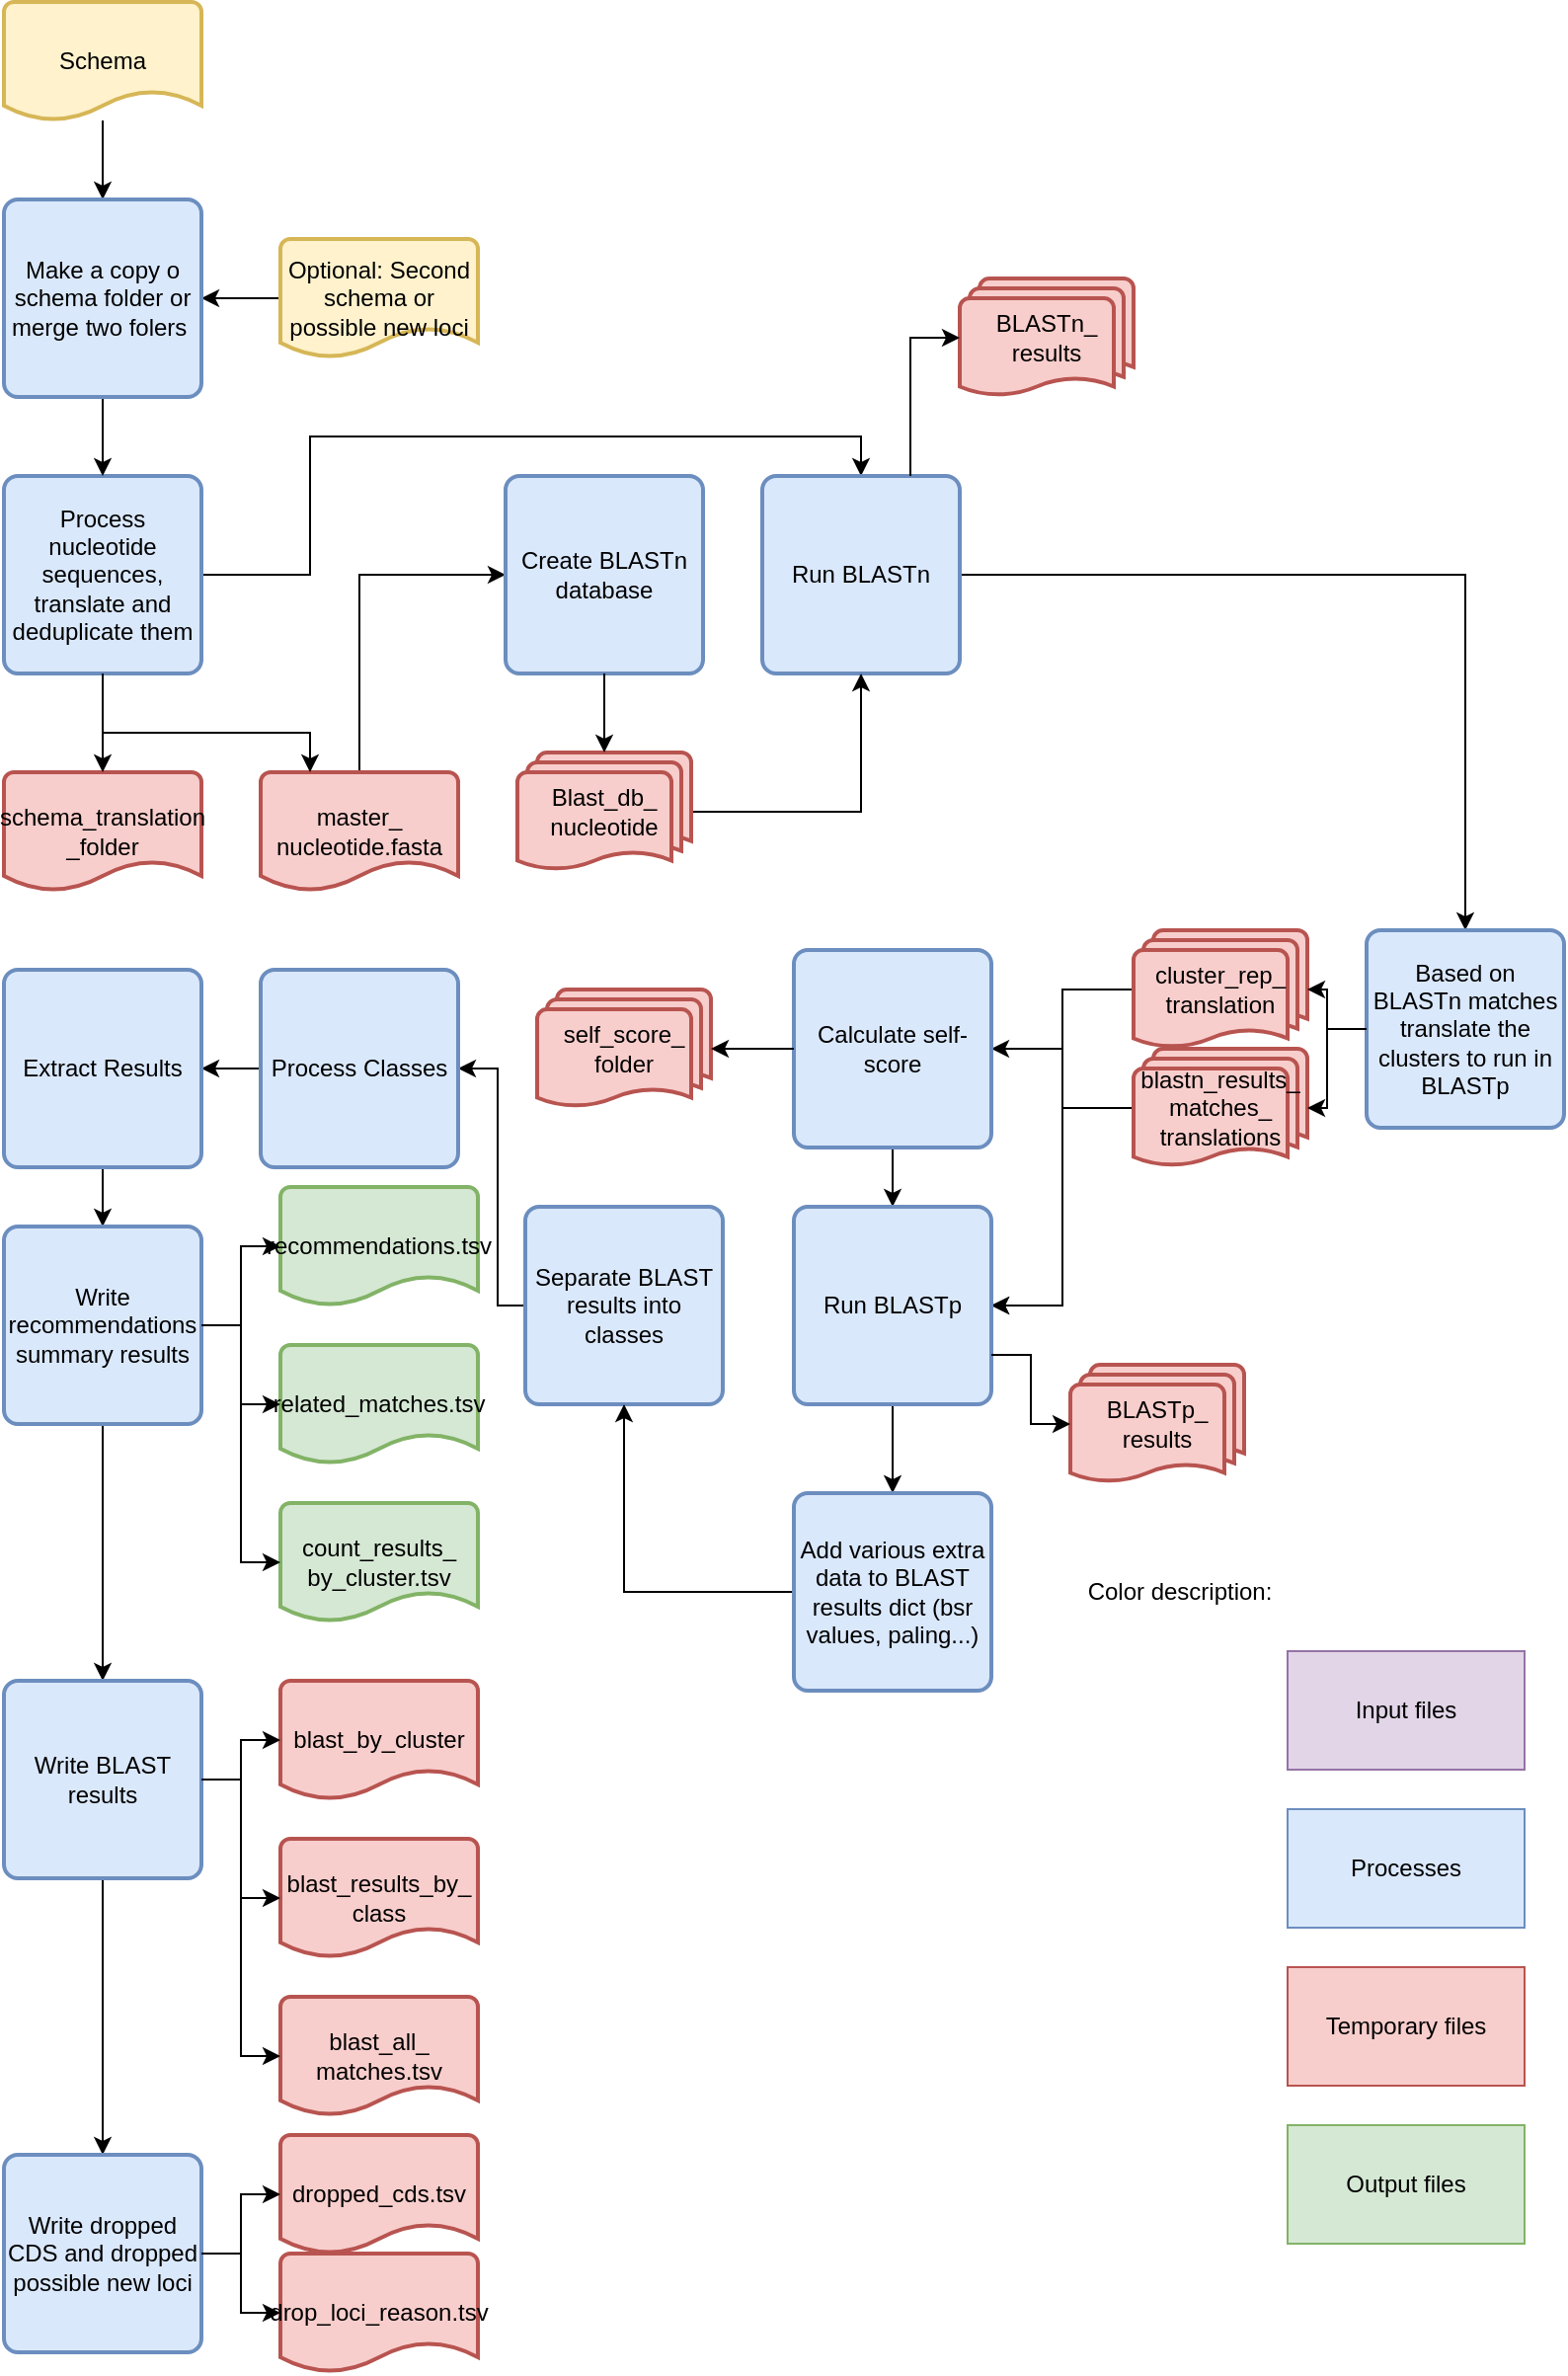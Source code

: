 <mxfile version="25.0.3">
  <diagram name="Page-1" id="O7tJ_XTMT47j3ZjIrFe9">
    <mxGraphModel dx="1299" dy="761" grid="1" gridSize="10" guides="1" tooltips="1" connect="1" arrows="1" fold="1" page="1" pageScale="1" pageWidth="850" pageHeight="1100" math="0" shadow="0">
      <root>
        <mxCell id="0" />
        <mxCell id="1" parent="0" />
        <mxCell id="AywKRoo6U0t3aQPqyUou-6" style="edgeStyle=orthogonalEdgeStyle;rounded=0;orthogonalLoop=1;jettySize=auto;html=1;entryX=0.5;entryY=0;entryDx=0;entryDy=0;" edge="1" parent="1" source="bB8MIb_X-hNjf2Zx4OUO-1" target="bB8MIb_X-hNjf2Zx4OUO-20">
          <mxGeometry relative="1" as="geometry">
            <Array as="points">
              <mxPoint x="200" y="420" />
              <mxPoint x="200" y="350" />
              <mxPoint x="479" y="350" />
            </Array>
          </mxGeometry>
        </mxCell>
        <mxCell id="bB8MIb_X-hNjf2Zx4OUO-1" value="Process nucleotide sequences, translate and deduplicate them" style="rounded=1;whiteSpace=wrap;html=1;absoluteArcSize=1;arcSize=14;strokeWidth=2;fillColor=#dae8fc;strokeColor=#6c8ebf;" parent="1" vertex="1">
          <mxGeometry x="45" y="370" width="100" height="100" as="geometry" />
        </mxCell>
        <mxCell id="AywKRoo6U0t3aQPqyUou-4" style="edgeStyle=orthogonalEdgeStyle;rounded=0;orthogonalLoop=1;jettySize=auto;html=1;" edge="1" parent="1" source="bB8MIb_X-hNjf2Zx4OUO-3" target="AywKRoo6U0t3aQPqyUou-1">
          <mxGeometry relative="1" as="geometry" />
        </mxCell>
        <mxCell id="bB8MIb_X-hNjf2Zx4OUO-3" value="Schema" style="strokeWidth=2;html=1;shape=mxgraph.flowchart.document2;whiteSpace=wrap;size=0.25;fillColor=#fff2cc;strokeColor=#d6b656;" parent="1" vertex="1">
          <mxGeometry x="45" y="130" width="100" height="60" as="geometry" />
        </mxCell>
        <mxCell id="bB8MIb_X-hNjf2Zx4OUO-6" value="schema_translation&lt;div&gt;_folder&lt;/div&gt;" style="strokeWidth=2;html=1;shape=mxgraph.flowchart.document2;whiteSpace=wrap;size=0.25;fillColor=#f8cecc;strokeColor=#b85450;" parent="1" vertex="1">
          <mxGeometry x="45" y="520" width="100" height="60" as="geometry" />
        </mxCell>
        <mxCell id="bB8MIb_X-hNjf2Zx4OUO-76" style="edgeStyle=orthogonalEdgeStyle;rounded=0;orthogonalLoop=1;jettySize=auto;html=1;entryX=0;entryY=0.5;entryDx=0;entryDy=0;" parent="1" source="bB8MIb_X-hNjf2Zx4OUO-8" target="bB8MIb_X-hNjf2Zx4OUO-18" edge="1">
          <mxGeometry relative="1" as="geometry">
            <Array as="points">
              <mxPoint x="225" y="420" />
            </Array>
          </mxGeometry>
        </mxCell>
        <mxCell id="bB8MIb_X-hNjf2Zx4OUO-8" value="&lt;div&gt;master_&lt;/div&gt;&lt;div&gt;nucleotide.fasta&lt;/div&gt;" style="strokeWidth=2;html=1;shape=mxgraph.flowchart.document2;whiteSpace=wrap;size=0.25;fillColor=#f8cecc;strokeColor=#b85450;" parent="1" vertex="1">
          <mxGeometry x="175" y="520" width="100" height="60" as="geometry" />
        </mxCell>
        <mxCell id="bB8MIb_X-hNjf2Zx4OUO-9" style="edgeStyle=orthogonalEdgeStyle;rounded=0;orthogonalLoop=1;jettySize=auto;html=1;entryX=0.5;entryY=0;entryDx=0;entryDy=0;entryPerimeter=0;" parent="1" source="bB8MIb_X-hNjf2Zx4OUO-1" target="bB8MIb_X-hNjf2Zx4OUO-6" edge="1">
          <mxGeometry relative="1" as="geometry" />
        </mxCell>
        <mxCell id="bB8MIb_X-hNjf2Zx4OUO-10" style="edgeStyle=orthogonalEdgeStyle;rounded=0;orthogonalLoop=1;jettySize=auto;html=1;entryX=0.25;entryY=0;entryDx=0;entryDy=0;entryPerimeter=0;" parent="1" source="bB8MIb_X-hNjf2Zx4OUO-1" target="bB8MIb_X-hNjf2Zx4OUO-8" edge="1">
          <mxGeometry relative="1" as="geometry">
            <Array as="points">
              <mxPoint x="95" y="500" />
              <mxPoint x="200" y="500" />
            </Array>
          </mxGeometry>
        </mxCell>
        <mxCell id="bB8MIb_X-hNjf2Zx4OUO-18" value="Create BLASTn database" style="rounded=1;whiteSpace=wrap;html=1;absoluteArcSize=1;arcSize=14;strokeWidth=2;fillColor=#dae8fc;strokeColor=#6c8ebf;" parent="1" vertex="1">
          <mxGeometry x="299" y="370" width="100" height="100" as="geometry" />
        </mxCell>
        <mxCell id="bB8MIb_X-hNjf2Zx4OUO-19" style="edgeStyle=orthogonalEdgeStyle;rounded=0;orthogonalLoop=1;jettySize=auto;html=1;entryX=0.5;entryY=0;entryDx=0;entryDy=0;" parent="1" source="bB8MIb_X-hNjf2Zx4OUO-20" target="bB8MIb_X-hNjf2Zx4OUO-24" edge="1">
          <mxGeometry relative="1" as="geometry" />
        </mxCell>
        <mxCell id="bB8MIb_X-hNjf2Zx4OUO-20" value="Run BLASTn" style="rounded=1;whiteSpace=wrap;html=1;absoluteArcSize=1;arcSize=14;strokeWidth=2;fillColor=#dae8fc;strokeColor=#6c8ebf;" parent="1" vertex="1">
          <mxGeometry x="429" y="370" width="100" height="100" as="geometry" />
        </mxCell>
        <mxCell id="bB8MIb_X-hNjf2Zx4OUO-21" style="edgeStyle=orthogonalEdgeStyle;rounded=0;orthogonalLoop=1;jettySize=auto;html=1;entryX=0.5;entryY=1;entryDx=0;entryDy=0;" parent="1" source="bB8MIb_X-hNjf2Zx4OUO-22" target="bB8MIb_X-hNjf2Zx4OUO-20" edge="1">
          <mxGeometry relative="1" as="geometry" />
        </mxCell>
        <mxCell id="bB8MIb_X-hNjf2Zx4OUO-22" value="Blast_db_&lt;div&gt;nucleotide&lt;/div&gt;" style="strokeWidth=2;html=1;shape=mxgraph.flowchart.multi-document;whiteSpace=wrap;fillColor=#f8cecc;strokeColor=#b85450;" parent="1" vertex="1">
          <mxGeometry x="305" y="510" width="88" height="60" as="geometry" />
        </mxCell>
        <mxCell id="bB8MIb_X-hNjf2Zx4OUO-23" style="edgeStyle=orthogonalEdgeStyle;rounded=0;orthogonalLoop=1;jettySize=auto;html=1;entryX=0.5;entryY=0;entryDx=0;entryDy=0;entryPerimeter=0;" parent="1" source="bB8MIb_X-hNjf2Zx4OUO-18" target="bB8MIb_X-hNjf2Zx4OUO-22" edge="1">
          <mxGeometry relative="1" as="geometry" />
        </mxCell>
        <mxCell id="bB8MIb_X-hNjf2Zx4OUO-24" value="Based on BLASTn matches translate the clusters to run in BLASTp" style="rounded=1;whiteSpace=wrap;html=1;absoluteArcSize=1;arcSize=14;strokeWidth=2;fillColor=#dae8fc;strokeColor=#6c8ebf;" parent="1" vertex="1">
          <mxGeometry x="735" y="600" width="100" height="100" as="geometry" />
        </mxCell>
        <mxCell id="bB8MIb_X-hNjf2Zx4OUO-25" value="BLASTn_&lt;div&gt;results&lt;/div&gt;" style="strokeWidth=2;html=1;shape=mxgraph.flowchart.multi-document;whiteSpace=wrap;fillColor=#f8cecc;strokeColor=#b85450;" parent="1" vertex="1">
          <mxGeometry x="529" y="270" width="88" height="60" as="geometry" />
        </mxCell>
        <mxCell id="bB8MIb_X-hNjf2Zx4OUO-26" style="edgeStyle=orthogonalEdgeStyle;rounded=0;orthogonalLoop=1;jettySize=auto;html=1;exitX=0.75;exitY=0;exitDx=0;exitDy=0;entryX=0;entryY=0.5;entryDx=0;entryDy=0;entryPerimeter=0;" parent="1" source="bB8MIb_X-hNjf2Zx4OUO-20" target="bB8MIb_X-hNjf2Zx4OUO-25" edge="1">
          <mxGeometry relative="1" as="geometry" />
        </mxCell>
        <mxCell id="bB8MIb_X-hNjf2Zx4OUO-27" style="edgeStyle=orthogonalEdgeStyle;rounded=0;orthogonalLoop=1;jettySize=auto;html=1;entryX=1;entryY=0.5;entryDx=0;entryDy=0;" parent="1" source="bB8MIb_X-hNjf2Zx4OUO-28" target="bB8MIb_X-hNjf2Zx4OUO-37" edge="1">
          <mxGeometry relative="1" as="geometry" />
        </mxCell>
        <mxCell id="bB8MIb_X-hNjf2Zx4OUO-28" value="blastn_results_&lt;div&gt;matches_&lt;/div&gt;&lt;div&gt;translations&lt;/div&gt;" style="strokeWidth=2;html=1;shape=mxgraph.flowchart.multi-document;whiteSpace=wrap;fillColor=#f8cecc;strokeColor=#b85450;" parent="1" vertex="1">
          <mxGeometry x="617" y="660" width="88" height="60" as="geometry" />
        </mxCell>
        <mxCell id="bB8MIb_X-hNjf2Zx4OUO-29" style="edgeStyle=orthogonalEdgeStyle;rounded=0;orthogonalLoop=1;jettySize=auto;html=1;entryX=1;entryY=0.5;entryDx=0;entryDy=0;" parent="1" source="bB8MIb_X-hNjf2Zx4OUO-31" target="bB8MIb_X-hNjf2Zx4OUO-33" edge="1">
          <mxGeometry relative="1" as="geometry" />
        </mxCell>
        <mxCell id="bB8MIb_X-hNjf2Zx4OUO-30" style="edgeStyle=orthogonalEdgeStyle;rounded=0;orthogonalLoop=1;jettySize=auto;html=1;entryX=1;entryY=0.5;entryDx=0;entryDy=0;" parent="1" source="bB8MIb_X-hNjf2Zx4OUO-31" target="bB8MIb_X-hNjf2Zx4OUO-37" edge="1">
          <mxGeometry relative="1" as="geometry" />
        </mxCell>
        <mxCell id="bB8MIb_X-hNjf2Zx4OUO-31" value="cluster_rep_&lt;div&gt;translation&lt;/div&gt;" style="strokeWidth=2;html=1;shape=mxgraph.flowchart.multi-document;whiteSpace=wrap;fillColor=#f8cecc;strokeColor=#b85450;" parent="1" vertex="1">
          <mxGeometry x="617" y="600" width="88" height="60" as="geometry" />
        </mxCell>
        <mxCell id="bB8MIb_X-hNjf2Zx4OUO-32" style="edgeStyle=orthogonalEdgeStyle;rounded=0;orthogonalLoop=1;jettySize=auto;html=1;entryX=0.5;entryY=0;entryDx=0;entryDy=0;" parent="1" source="bB8MIb_X-hNjf2Zx4OUO-33" target="bB8MIb_X-hNjf2Zx4OUO-37" edge="1">
          <mxGeometry relative="1" as="geometry" />
        </mxCell>
        <mxCell id="bB8MIb_X-hNjf2Zx4OUO-33" value="Calculate self-score" style="rounded=1;whiteSpace=wrap;html=1;absoluteArcSize=1;arcSize=14;strokeWidth=2;fillColor=#dae8fc;strokeColor=#6c8ebf;" parent="1" vertex="1">
          <mxGeometry x="445" y="610" width="100" height="100" as="geometry" />
        </mxCell>
        <mxCell id="bB8MIb_X-hNjf2Zx4OUO-34" style="edgeStyle=orthogonalEdgeStyle;rounded=0;orthogonalLoop=1;jettySize=auto;html=1;entryX=1;entryY=0.5;entryDx=0;entryDy=0;entryPerimeter=0;" parent="1" source="bB8MIb_X-hNjf2Zx4OUO-24" target="bB8MIb_X-hNjf2Zx4OUO-31" edge="1">
          <mxGeometry relative="1" as="geometry" />
        </mxCell>
        <mxCell id="bB8MIb_X-hNjf2Zx4OUO-35" style="edgeStyle=orthogonalEdgeStyle;rounded=0;orthogonalLoop=1;jettySize=auto;html=1;entryX=1;entryY=0.5;entryDx=0;entryDy=0;entryPerimeter=0;" parent="1" source="bB8MIb_X-hNjf2Zx4OUO-24" target="bB8MIb_X-hNjf2Zx4OUO-28" edge="1">
          <mxGeometry relative="1" as="geometry" />
        </mxCell>
        <mxCell id="AywKRoo6U0t3aQPqyUou-11" style="edgeStyle=orthogonalEdgeStyle;rounded=0;orthogonalLoop=1;jettySize=auto;html=1;entryX=0.5;entryY=0;entryDx=0;entryDy=0;" edge="1" parent="1" source="bB8MIb_X-hNjf2Zx4OUO-37" target="AywKRoo6U0t3aQPqyUou-10">
          <mxGeometry relative="1" as="geometry" />
        </mxCell>
        <mxCell id="bB8MIb_X-hNjf2Zx4OUO-37" value="Run BLASTp" style="rounded=1;whiteSpace=wrap;html=1;absoluteArcSize=1;arcSize=14;strokeWidth=2;fillColor=#dae8fc;strokeColor=#6c8ebf;" parent="1" vertex="1">
          <mxGeometry x="445" y="740" width="100" height="100" as="geometry" />
        </mxCell>
        <mxCell id="bB8MIb_X-hNjf2Zx4OUO-38" value="self_score_&lt;div&gt;folder&lt;/div&gt;" style="strokeWidth=2;html=1;shape=mxgraph.flowchart.multi-document;whiteSpace=wrap;fillColor=#f8cecc;strokeColor=#b85450;" parent="1" vertex="1">
          <mxGeometry x="315" y="630" width="88" height="60" as="geometry" />
        </mxCell>
        <mxCell id="bB8MIb_X-hNjf2Zx4OUO-39" style="edgeStyle=orthogonalEdgeStyle;rounded=0;orthogonalLoop=1;jettySize=auto;html=1;entryX=1;entryY=0.5;entryDx=0;entryDy=0;entryPerimeter=0;" parent="1" source="bB8MIb_X-hNjf2Zx4OUO-33" target="bB8MIb_X-hNjf2Zx4OUO-38" edge="1">
          <mxGeometry relative="1" as="geometry" />
        </mxCell>
        <mxCell id="bB8MIb_X-hNjf2Zx4OUO-40" value="BLASTp_&lt;div&gt;results&lt;/div&gt;" style="strokeWidth=2;html=1;shape=mxgraph.flowchart.multi-document;whiteSpace=wrap;fillColor=#f8cecc;strokeColor=#b85450;" parent="1" vertex="1">
          <mxGeometry x="585" y="820" width="88" height="60" as="geometry" />
        </mxCell>
        <mxCell id="bB8MIb_X-hNjf2Zx4OUO-41" style="edgeStyle=orthogonalEdgeStyle;rounded=0;orthogonalLoop=1;jettySize=auto;html=1;entryX=1;entryY=0.5;entryDx=0;entryDy=0;" parent="1" source="bB8MIb_X-hNjf2Zx4OUO-42" target="bB8MIb_X-hNjf2Zx4OUO-45" edge="1">
          <mxGeometry relative="1" as="geometry">
            <Array as="points">
              <mxPoint x="295" y="790" />
              <mxPoint x="295" y="670" />
            </Array>
          </mxGeometry>
        </mxCell>
        <mxCell id="bB8MIb_X-hNjf2Zx4OUO-42" value="Separate BLAST results into classes" style="rounded=1;whiteSpace=wrap;html=1;absoluteArcSize=1;arcSize=14;strokeWidth=2;fillColor=#dae8fc;strokeColor=#6c8ebf;" parent="1" vertex="1">
          <mxGeometry x="309" y="740" width="100" height="100" as="geometry" />
        </mxCell>
        <mxCell id="bB8MIb_X-hNjf2Zx4OUO-44" style="edgeStyle=orthogonalEdgeStyle;rounded=0;orthogonalLoop=1;jettySize=auto;html=1;entryX=1;entryY=0.5;entryDx=0;entryDy=0;" parent="1" source="bB8MIb_X-hNjf2Zx4OUO-45" target="bB8MIb_X-hNjf2Zx4OUO-47" edge="1">
          <mxGeometry relative="1" as="geometry" />
        </mxCell>
        <mxCell id="bB8MIb_X-hNjf2Zx4OUO-45" value="Process Classes" style="rounded=1;whiteSpace=wrap;html=1;absoluteArcSize=1;arcSize=14;strokeWidth=2;fillColor=#dae8fc;strokeColor=#6c8ebf;" parent="1" vertex="1">
          <mxGeometry x="175" y="620" width="100" height="100" as="geometry" />
        </mxCell>
        <mxCell id="bB8MIb_X-hNjf2Zx4OUO-46" style="edgeStyle=orthogonalEdgeStyle;rounded=0;orthogonalLoop=1;jettySize=auto;html=1;entryX=0.5;entryY=0;entryDx=0;entryDy=0;" parent="1" source="bB8MIb_X-hNjf2Zx4OUO-47" target="bB8MIb_X-hNjf2Zx4OUO-50" edge="1">
          <mxGeometry relative="1" as="geometry" />
        </mxCell>
        <mxCell id="bB8MIb_X-hNjf2Zx4OUO-47" value="Extract Results" style="rounded=1;whiteSpace=wrap;html=1;absoluteArcSize=1;arcSize=14;strokeWidth=2;fillColor=#dae8fc;strokeColor=#6c8ebf;" parent="1" vertex="1">
          <mxGeometry x="45" y="620" width="100" height="100" as="geometry" />
        </mxCell>
        <mxCell id="bB8MIb_X-hNjf2Zx4OUO-48" style="edgeStyle=orthogonalEdgeStyle;rounded=0;orthogonalLoop=1;jettySize=auto;html=1;" parent="1" source="bB8MIb_X-hNjf2Zx4OUO-50" target="bB8MIb_X-hNjf2Zx4OUO-51" edge="1">
          <mxGeometry relative="1" as="geometry" />
        </mxCell>
        <mxCell id="bB8MIb_X-hNjf2Zx4OUO-49" style="edgeStyle=orthogonalEdgeStyle;rounded=0;orthogonalLoop=1;jettySize=auto;html=1;entryX=0.5;entryY=0;entryDx=0;entryDy=0;" parent="1" source="bB8MIb_X-hNjf2Zx4OUO-50" target="bB8MIb_X-hNjf2Zx4OUO-57" edge="1">
          <mxGeometry relative="1" as="geometry" />
        </mxCell>
        <mxCell id="bB8MIb_X-hNjf2Zx4OUO-50" value="Write recommendations summary results" style="rounded=1;whiteSpace=wrap;html=1;absoluteArcSize=1;arcSize=14;strokeWidth=2;fillColor=#dae8fc;strokeColor=#6c8ebf;" parent="1" vertex="1">
          <mxGeometry x="45" y="750" width="100" height="100" as="geometry" />
        </mxCell>
        <mxCell id="bB8MIb_X-hNjf2Zx4OUO-51" value="recommendations.tsv" style="strokeWidth=2;html=1;shape=mxgraph.flowchart.document2;whiteSpace=wrap;size=0.25;fillColor=#d5e8d4;strokeColor=#82b366;" parent="1" vertex="1">
          <mxGeometry x="185" y="730" width="100" height="60" as="geometry" />
        </mxCell>
        <mxCell id="bB8MIb_X-hNjf2Zx4OUO-52" value="related_matches.tsv" style="strokeWidth=2;html=1;shape=mxgraph.flowchart.document2;whiteSpace=wrap;size=0.25;fillColor=#d5e8d4;strokeColor=#82b366;" parent="1" vertex="1">
          <mxGeometry x="185" y="810" width="100" height="60" as="geometry" />
        </mxCell>
        <mxCell id="bB8MIb_X-hNjf2Zx4OUO-53" style="edgeStyle=orthogonalEdgeStyle;rounded=0;orthogonalLoop=1;jettySize=auto;html=1;entryX=0;entryY=0.5;entryDx=0;entryDy=0;entryPerimeter=0;" parent="1" source="bB8MIb_X-hNjf2Zx4OUO-50" target="bB8MIb_X-hNjf2Zx4OUO-52" edge="1">
          <mxGeometry relative="1" as="geometry" />
        </mxCell>
        <mxCell id="bB8MIb_X-hNjf2Zx4OUO-54" value="count_results_&lt;div&gt;by_cluster.tsv&lt;/div&gt;" style="strokeWidth=2;html=1;shape=mxgraph.flowchart.document2;whiteSpace=wrap;size=0.25;fillColor=#d5e8d4;strokeColor=#82b366;" parent="1" vertex="1">
          <mxGeometry x="185" y="890" width="100" height="60" as="geometry" />
        </mxCell>
        <mxCell id="bB8MIb_X-hNjf2Zx4OUO-55" style="edgeStyle=orthogonalEdgeStyle;rounded=0;orthogonalLoop=1;jettySize=auto;html=1;entryX=0;entryY=0.5;entryDx=0;entryDy=0;entryPerimeter=0;" parent="1" source="bB8MIb_X-hNjf2Zx4OUO-50" target="bB8MIb_X-hNjf2Zx4OUO-54" edge="1">
          <mxGeometry relative="1" as="geometry" />
        </mxCell>
        <mxCell id="bB8MIb_X-hNjf2Zx4OUO-56" style="edgeStyle=orthogonalEdgeStyle;rounded=0;orthogonalLoop=1;jettySize=auto;html=1;entryX=0.5;entryY=0;entryDx=0;entryDy=0;" parent="1" source="bB8MIb_X-hNjf2Zx4OUO-57" target="bB8MIb_X-hNjf2Zx4OUO-64" edge="1">
          <mxGeometry relative="1" as="geometry" />
        </mxCell>
        <mxCell id="bB8MIb_X-hNjf2Zx4OUO-57" value="Write BLAST results" style="rounded=1;whiteSpace=wrap;html=1;absoluteArcSize=1;arcSize=14;strokeWidth=2;fillColor=#dae8fc;strokeColor=#6c8ebf;" parent="1" vertex="1">
          <mxGeometry x="45" y="980" width="100" height="100" as="geometry" />
        </mxCell>
        <mxCell id="bB8MIb_X-hNjf2Zx4OUO-58" value="blast_by_cluster" style="strokeWidth=2;html=1;shape=mxgraph.flowchart.document2;whiteSpace=wrap;size=0.25;fillColor=#f8cecc;strokeColor=#b85450;" parent="1" vertex="1">
          <mxGeometry x="185" y="980" width="100" height="60" as="geometry" />
        </mxCell>
        <mxCell id="bB8MIb_X-hNjf2Zx4OUO-59" value="blast_results_by_&lt;div&gt;class&lt;/div&gt;" style="strokeWidth=2;html=1;shape=mxgraph.flowchart.document2;whiteSpace=wrap;size=0.25;fillColor=#f8cecc;strokeColor=#b85450;" parent="1" vertex="1">
          <mxGeometry x="185" y="1060" width="100" height="60" as="geometry" />
        </mxCell>
        <mxCell id="bB8MIb_X-hNjf2Zx4OUO-60" value="blast_all_&lt;div&gt;matches.tsv&lt;/div&gt;" style="strokeWidth=2;html=1;shape=mxgraph.flowchart.document2;whiteSpace=wrap;size=0.25;fillColor=#f8cecc;strokeColor=#b85450;" parent="1" vertex="1">
          <mxGeometry x="185" y="1140" width="100" height="60" as="geometry" />
        </mxCell>
        <mxCell id="bB8MIb_X-hNjf2Zx4OUO-61" style="edgeStyle=orthogonalEdgeStyle;rounded=0;orthogonalLoop=1;jettySize=auto;html=1;entryX=0;entryY=0.5;entryDx=0;entryDy=0;entryPerimeter=0;" parent="1" source="bB8MIb_X-hNjf2Zx4OUO-57" target="bB8MIb_X-hNjf2Zx4OUO-58" edge="1">
          <mxGeometry relative="1" as="geometry" />
        </mxCell>
        <mxCell id="bB8MIb_X-hNjf2Zx4OUO-62" style="edgeStyle=orthogonalEdgeStyle;rounded=0;orthogonalLoop=1;jettySize=auto;html=1;entryX=0;entryY=0.5;entryDx=0;entryDy=0;entryPerimeter=0;" parent="1" source="bB8MIb_X-hNjf2Zx4OUO-57" target="bB8MIb_X-hNjf2Zx4OUO-59" edge="1">
          <mxGeometry relative="1" as="geometry" />
        </mxCell>
        <mxCell id="bB8MIb_X-hNjf2Zx4OUO-63" style="edgeStyle=orthogonalEdgeStyle;rounded=0;orthogonalLoop=1;jettySize=auto;html=1;entryX=0;entryY=0.5;entryDx=0;entryDy=0;entryPerimeter=0;" parent="1" source="bB8MIb_X-hNjf2Zx4OUO-57" target="bB8MIb_X-hNjf2Zx4OUO-60" edge="1">
          <mxGeometry relative="1" as="geometry" />
        </mxCell>
        <mxCell id="bB8MIb_X-hNjf2Zx4OUO-64" value="Write dropped CDS and dropped possible new loci" style="rounded=1;whiteSpace=wrap;html=1;absoluteArcSize=1;arcSize=14;strokeWidth=2;fillColor=#dae8fc;strokeColor=#6c8ebf;" parent="1" vertex="1">
          <mxGeometry x="45" y="1220" width="100" height="100" as="geometry" />
        </mxCell>
        <mxCell id="bB8MIb_X-hNjf2Zx4OUO-65" value="dropped_cds.tsv" style="strokeWidth=2;html=1;shape=mxgraph.flowchart.document2;whiteSpace=wrap;size=0.25;fillColor=#f8cecc;strokeColor=#b85450;" parent="1" vertex="1">
          <mxGeometry x="185" y="1210" width="100" height="60" as="geometry" />
        </mxCell>
        <mxCell id="bB8MIb_X-hNjf2Zx4OUO-66" style="edgeStyle=orthogonalEdgeStyle;rounded=0;orthogonalLoop=1;jettySize=auto;html=1;entryX=0;entryY=0.5;entryDx=0;entryDy=0;entryPerimeter=0;" parent="1" source="bB8MIb_X-hNjf2Zx4OUO-64" target="bB8MIb_X-hNjf2Zx4OUO-65" edge="1">
          <mxGeometry relative="1" as="geometry" />
        </mxCell>
        <mxCell id="bB8MIb_X-hNjf2Zx4OUO-67" value="drop_loci_reason.tsv" style="strokeWidth=2;html=1;shape=mxgraph.flowchart.document2;whiteSpace=wrap;size=0.25;fillColor=#f8cecc;strokeColor=#b85450;" parent="1" vertex="1">
          <mxGeometry x="185" y="1270" width="100" height="60" as="geometry" />
        </mxCell>
        <mxCell id="bB8MIb_X-hNjf2Zx4OUO-68" style="edgeStyle=orthogonalEdgeStyle;rounded=0;orthogonalLoop=1;jettySize=auto;html=1;entryX=0;entryY=0.5;entryDx=0;entryDy=0;entryPerimeter=0;" parent="1" source="bB8MIb_X-hNjf2Zx4OUO-64" target="bB8MIb_X-hNjf2Zx4OUO-67" edge="1">
          <mxGeometry relative="1" as="geometry" />
        </mxCell>
        <mxCell id="bB8MIb_X-hNjf2Zx4OUO-69" value="Processes" style="rounded=0;whiteSpace=wrap;html=1;fillColor=#dae8fc;strokeColor=#6c8ebf;" parent="1" vertex="1">
          <mxGeometry x="695" y="1045" width="120" height="60" as="geometry" />
        </mxCell>
        <mxCell id="bB8MIb_X-hNjf2Zx4OUO-70" value="Temporary files" style="rounded=0;whiteSpace=wrap;html=1;fillColor=#f8cecc;strokeColor=#b85450;" parent="1" vertex="1">
          <mxGeometry x="695" y="1125" width="120" height="60" as="geometry" />
        </mxCell>
        <mxCell id="bB8MIb_X-hNjf2Zx4OUO-71" value="Input files" style="rounded=0;whiteSpace=wrap;html=1;fillColor=#e1d5e7;strokeColor=#9673a6;" parent="1" vertex="1">
          <mxGeometry x="695" y="965" width="120" height="60" as="geometry" />
        </mxCell>
        <mxCell id="bB8MIb_X-hNjf2Zx4OUO-72" value="Output files" style="rounded=0;whiteSpace=wrap;html=1;fillColor=#d5e8d4;strokeColor=#82b366;" parent="1" vertex="1">
          <mxGeometry x="695" y="1205" width="120" height="60" as="geometry" />
        </mxCell>
        <mxCell id="bB8MIb_X-hNjf2Zx4OUO-73" value="Color description:" style="text;html=1;align=center;verticalAlign=middle;resizable=0;points=[];autosize=1;strokeColor=none;fillColor=none;" parent="1" vertex="1">
          <mxGeometry x="585" y="920" width="110" height="30" as="geometry" />
        </mxCell>
        <mxCell id="AywKRoo6U0t3aQPqyUou-3" style="edgeStyle=orthogonalEdgeStyle;rounded=0;orthogonalLoop=1;jettySize=auto;html=1;" edge="1" parent="1" source="bB8MIb_X-hNjf2Zx4OUO-74" target="AywKRoo6U0t3aQPqyUou-1">
          <mxGeometry relative="1" as="geometry" />
        </mxCell>
        <mxCell id="bB8MIb_X-hNjf2Zx4OUO-74" value="Optional: Second schema or possible new loci" style="strokeWidth=2;html=1;shape=mxgraph.flowchart.document2;whiteSpace=wrap;size=0.25;fillColor=#fff2cc;strokeColor=#d6b656;" parent="1" vertex="1">
          <mxGeometry x="185" y="250" width="100" height="60" as="geometry" />
        </mxCell>
        <mxCell id="AywKRoo6U0t3aQPqyUou-2" style="edgeStyle=orthogonalEdgeStyle;rounded=0;orthogonalLoop=1;jettySize=auto;html=1;entryX=0.5;entryY=0;entryDx=0;entryDy=0;" edge="1" parent="1" source="AywKRoo6U0t3aQPqyUou-1" target="bB8MIb_X-hNjf2Zx4OUO-1">
          <mxGeometry relative="1" as="geometry" />
        </mxCell>
        <mxCell id="AywKRoo6U0t3aQPqyUou-1" value="Make a copy o schema folder or merge two folers&amp;nbsp;" style="rounded=1;whiteSpace=wrap;html=1;absoluteArcSize=1;arcSize=14;strokeWidth=2;fillColor=#dae8fc;strokeColor=#6c8ebf;" vertex="1" parent="1">
          <mxGeometry x="45" y="230" width="100" height="100" as="geometry" />
        </mxCell>
        <mxCell id="AywKRoo6U0t3aQPqyUou-9" style="edgeStyle=orthogonalEdgeStyle;rounded=0;orthogonalLoop=1;jettySize=auto;html=1;exitX=1;exitY=0.75;exitDx=0;exitDy=0;entryX=0;entryY=0.5;entryDx=0;entryDy=0;entryPerimeter=0;" edge="1" parent="1" source="bB8MIb_X-hNjf2Zx4OUO-37" target="bB8MIb_X-hNjf2Zx4OUO-40">
          <mxGeometry relative="1" as="geometry" />
        </mxCell>
        <mxCell id="AywKRoo6U0t3aQPqyUou-12" style="edgeStyle=orthogonalEdgeStyle;rounded=0;orthogonalLoop=1;jettySize=auto;html=1;entryX=0.5;entryY=1;entryDx=0;entryDy=0;" edge="1" parent="1" source="AywKRoo6U0t3aQPqyUou-10" target="bB8MIb_X-hNjf2Zx4OUO-42">
          <mxGeometry relative="1" as="geometry" />
        </mxCell>
        <mxCell id="AywKRoo6U0t3aQPqyUou-10" value="Add various extra data to BLAST results dict (bsr values, paling...)" style="rounded=1;whiteSpace=wrap;html=1;absoluteArcSize=1;arcSize=14;strokeWidth=2;fillColor=#dae8fc;strokeColor=#6c8ebf;" vertex="1" parent="1">
          <mxGeometry x="445" y="885" width="100" height="100" as="geometry" />
        </mxCell>
      </root>
    </mxGraphModel>
  </diagram>
</mxfile>
